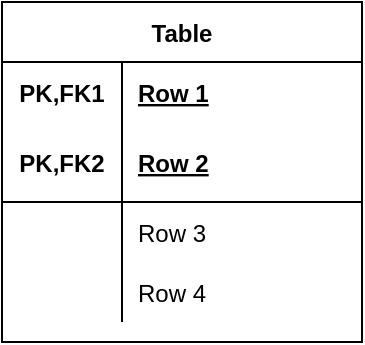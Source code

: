 <mxfile version="13.4.8" type="github"><diagram id="IT9nS8kqRxy1utYyjVAF" name="Page-1"><mxGraphModel dx="1186" dy="716" grid="1" gridSize="10" guides="1" tooltips="1" connect="1" arrows="1" fold="1" page="1" pageScale="1" pageWidth="827" pageHeight="1169" math="0" shadow="0"><root><mxCell id="0"/><mxCell id="1" parent="0"/><mxCell id="UrTg9CL8LRGIfzRUxqG3-5" value="Table" style="shape=table;startSize=30;container=1;collapsible=1;childLayout=tableLayout;fixedRows=1;rowLines=0;fontStyle=1;align=center;resizeLast=1;" parent="1" vertex="1"><mxGeometry x="324" y="170" width="180" height="170" as="geometry"/></mxCell><mxCell id="UrTg9CL8LRGIfzRUxqG3-6" value="" style="shape=partialRectangle;collapsible=0;dropTarget=0;pointerEvents=0;fillColor=none;top=0;left=0;bottom=0;right=0;points=[[0,0.5],[1,0.5]];portConstraint=eastwest;" parent="UrTg9CL8LRGIfzRUxqG3-5" vertex="1"><mxGeometry y="30" width="180" height="30" as="geometry"/></mxCell><mxCell id="UrTg9CL8LRGIfzRUxqG3-7" value="PK,FK1" style="shape=partialRectangle;connectable=0;fillColor=none;top=0;left=0;bottom=0;right=0;fontStyle=1;overflow=hidden;" parent="UrTg9CL8LRGIfzRUxqG3-6" vertex="1"><mxGeometry width="60" height="30" as="geometry"/></mxCell><mxCell id="UrTg9CL8LRGIfzRUxqG3-8" value="Row 1" style="shape=partialRectangle;connectable=0;fillColor=none;top=0;left=0;bottom=0;right=0;align=left;spacingLeft=6;fontStyle=5;overflow=hidden;" parent="UrTg9CL8LRGIfzRUxqG3-6" vertex="1"><mxGeometry x="60" width="120" height="30" as="geometry"/></mxCell><mxCell id="UrTg9CL8LRGIfzRUxqG3-9" value="" style="shape=partialRectangle;collapsible=0;dropTarget=0;pointerEvents=0;fillColor=none;top=0;left=0;bottom=1;right=0;points=[[0,0.5],[1,0.5]];portConstraint=eastwest;" parent="UrTg9CL8LRGIfzRUxqG3-5" vertex="1"><mxGeometry y="60" width="180" height="40" as="geometry"/></mxCell><mxCell id="UrTg9CL8LRGIfzRUxqG3-10" value="PK,FK2" style="shape=partialRectangle;connectable=0;fillColor=none;top=0;left=0;bottom=0;right=0;fontStyle=1;overflow=hidden;" parent="UrTg9CL8LRGIfzRUxqG3-9" vertex="1"><mxGeometry width="60" height="40" as="geometry"/></mxCell><mxCell id="UrTg9CL8LRGIfzRUxqG3-11" value="Row 2" style="shape=partialRectangle;connectable=0;fillColor=none;top=0;left=0;bottom=0;right=0;align=left;spacingLeft=6;fontStyle=5;overflow=hidden;" parent="UrTg9CL8LRGIfzRUxqG3-9" vertex="1"><mxGeometry x="60" width="120" height="40" as="geometry"/></mxCell><mxCell id="UrTg9CL8LRGIfzRUxqG3-12" value="" style="shape=partialRectangle;collapsible=0;dropTarget=0;pointerEvents=0;fillColor=none;top=0;left=0;bottom=0;right=0;points=[[0,0.5],[1,0.5]];portConstraint=eastwest;" parent="UrTg9CL8LRGIfzRUxqG3-5" vertex="1"><mxGeometry y="100" width="180" height="30" as="geometry"/></mxCell><mxCell id="UrTg9CL8LRGIfzRUxqG3-13" value="" style="shape=partialRectangle;connectable=0;fillColor=none;top=0;left=0;bottom=0;right=0;editable=1;overflow=hidden;" parent="UrTg9CL8LRGIfzRUxqG3-12" vertex="1"><mxGeometry width="60" height="30" as="geometry"/></mxCell><mxCell id="UrTg9CL8LRGIfzRUxqG3-14" value="Row 3" style="shape=partialRectangle;connectable=0;fillColor=none;top=0;left=0;bottom=0;right=0;align=left;spacingLeft=6;overflow=hidden;" parent="UrTg9CL8LRGIfzRUxqG3-12" vertex="1"><mxGeometry x="60" width="120" height="30" as="geometry"/></mxCell><mxCell id="UrTg9CL8LRGIfzRUxqG3-15" value="" style="shape=partialRectangle;collapsible=0;dropTarget=0;pointerEvents=0;fillColor=none;top=0;left=0;bottom=0;right=0;points=[[0,0.5],[1,0.5]];portConstraint=eastwest;" parent="UrTg9CL8LRGIfzRUxqG3-5" vertex="1"><mxGeometry y="130" width="180" height="30" as="geometry"/></mxCell><mxCell id="UrTg9CL8LRGIfzRUxqG3-16" value="" style="shape=partialRectangle;connectable=0;fillColor=none;top=0;left=0;bottom=0;right=0;editable=1;overflow=hidden;" parent="UrTg9CL8LRGIfzRUxqG3-15" vertex="1"><mxGeometry width="60" height="30" as="geometry"/></mxCell><mxCell id="UrTg9CL8LRGIfzRUxqG3-17" value="Row 4" style="shape=partialRectangle;connectable=0;fillColor=none;top=0;left=0;bottom=0;right=0;align=left;spacingLeft=6;overflow=hidden;" parent="UrTg9CL8LRGIfzRUxqG3-15" vertex="1"><mxGeometry x="60" width="120" height="30" as="geometry"/></mxCell></root></mxGraphModel></diagram></mxfile>